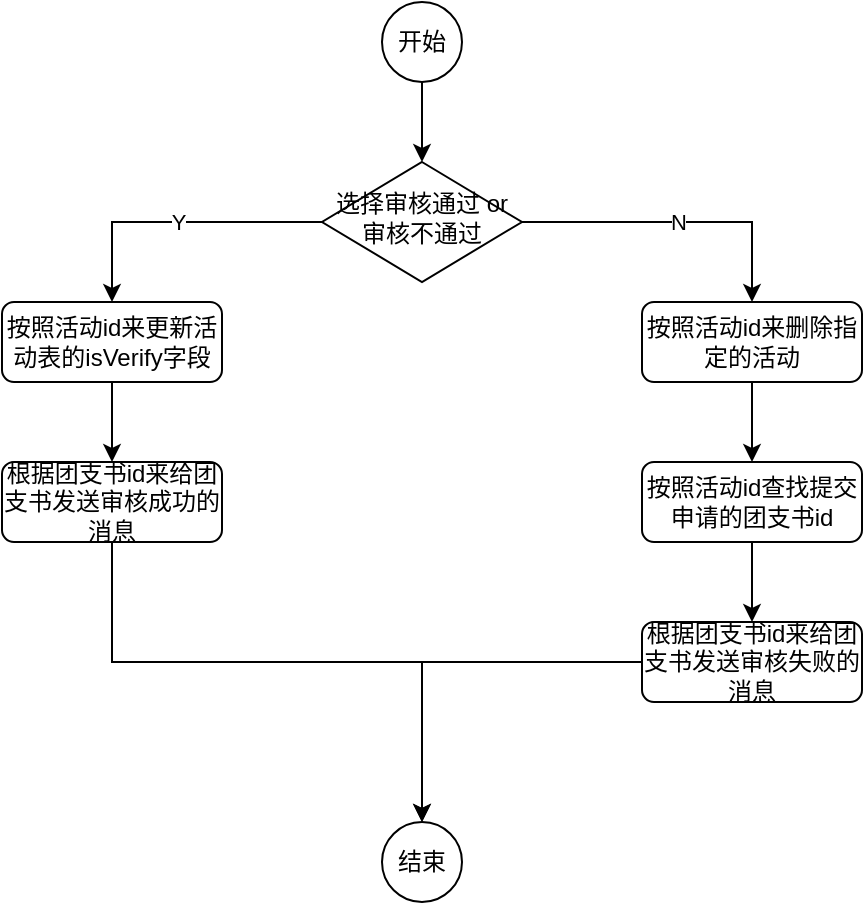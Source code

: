 <mxfile version="13.5.1" type="device"><diagram id="C5RBs43oDa-KdzZeNtuy" name="Page-1"><mxGraphModel dx="1264" dy="601" grid="1" gridSize="10" guides="1" tooltips="1" connect="1" arrows="1" fold="1" page="1" pageScale="1" pageWidth="827" pageHeight="1169" math="0" shadow="0"><root><mxCell id="WIyWlLk6GJQsqaUBKTNV-0"/><mxCell id="WIyWlLk6GJQsqaUBKTNV-1" parent="WIyWlLk6GJQsqaUBKTNV-0"/><mxCell id="5MTaJiwcw9rNMJYgPIyM-3" value="Y" style="edgeStyle=orthogonalEdgeStyle;rounded=0;orthogonalLoop=1;jettySize=auto;html=1;" parent="WIyWlLk6GJQsqaUBKTNV-1" source="SjBN4fUcgyFX0EQXi9fA-4" target="5MTaJiwcw9rNMJYgPIyM-2" edge="1"><mxGeometry relative="1" as="geometry"/></mxCell><mxCell id="5MTaJiwcw9rNMJYgPIyM-4" value="N" style="edgeStyle=orthogonalEdgeStyle;rounded=0;orthogonalLoop=1;jettySize=auto;html=1;" parent="WIyWlLk6GJQsqaUBKTNV-1" source="SjBN4fUcgyFX0EQXi9fA-4" target="5MTaJiwcw9rNMJYgPIyM-1" edge="1"><mxGeometry relative="1" as="geometry"/></mxCell><mxCell id="SjBN4fUcgyFX0EQXi9fA-4" value="选择审核通过 or 审核不通过" style="rhombus;whiteSpace=wrap;html=1;shadow=0;fontFamily=Helvetica;fontSize=12;align=center;strokeWidth=1;spacing=6;spacingTop=-4;" parent="WIyWlLk6GJQsqaUBKTNV-1" vertex="1"><mxGeometry x="300" y="200" width="100" height="60" as="geometry"/></mxCell><mxCell id="5MTaJiwcw9rNMJYgPIyM-9" style="edgeStyle=orthogonalEdgeStyle;rounded=0;orthogonalLoop=1;jettySize=auto;html=1;" parent="WIyWlLk6GJQsqaUBKTNV-1" source="5MTaJiwcw9rNMJYgPIyM-1" target="5MTaJiwcw9rNMJYgPIyM-5" edge="1"><mxGeometry relative="1" as="geometry"/></mxCell><mxCell id="5MTaJiwcw9rNMJYgPIyM-1" value="按照活动id来删除指定的活动" style="rounded=1;whiteSpace=wrap;html=1;" parent="WIyWlLk6GJQsqaUBKTNV-1" vertex="1"><mxGeometry x="460" y="270" width="110" height="40" as="geometry"/></mxCell><mxCell id="5MTaJiwcw9rNMJYgPIyM-8" style="edgeStyle=orthogonalEdgeStyle;rounded=0;orthogonalLoop=1;jettySize=auto;html=1;" parent="WIyWlLk6GJQsqaUBKTNV-1" source="5MTaJiwcw9rNMJYgPIyM-2" target="5MTaJiwcw9rNMJYgPIyM-7" edge="1"><mxGeometry relative="1" as="geometry"/></mxCell><mxCell id="5MTaJiwcw9rNMJYgPIyM-2" value="按照活动id来更新活动表的isVerify字段" style="rounded=1;whiteSpace=wrap;html=1;" parent="WIyWlLk6GJQsqaUBKTNV-1" vertex="1"><mxGeometry x="140" y="270" width="110" height="40" as="geometry"/></mxCell><mxCell id="5MTaJiwcw9rNMJYgPIyM-10" style="edgeStyle=orthogonalEdgeStyle;rounded=0;orthogonalLoop=1;jettySize=auto;html=1;" parent="WIyWlLk6GJQsqaUBKTNV-1" source="5MTaJiwcw9rNMJYgPIyM-5" target="5MTaJiwcw9rNMJYgPIyM-6" edge="1"><mxGeometry relative="1" as="geometry"/></mxCell><mxCell id="5MTaJiwcw9rNMJYgPIyM-5" value="按照活动id查找提交申请的团支书id" style="rounded=1;whiteSpace=wrap;html=1;" parent="WIyWlLk6GJQsqaUBKTNV-1" vertex="1"><mxGeometry x="460" y="350" width="110" height="40" as="geometry"/></mxCell><mxCell id="-L5QcXXg_qbN5XVuR5XO-4" style="edgeStyle=orthogonalEdgeStyle;rounded=0;orthogonalLoop=1;jettySize=auto;html=1;entryX=0.5;entryY=0;entryDx=0;entryDy=0;" edge="1" parent="WIyWlLk6GJQsqaUBKTNV-1" source="5MTaJiwcw9rNMJYgPIyM-6" target="-L5QcXXg_qbN5XVuR5XO-1"><mxGeometry relative="1" as="geometry"/></mxCell><mxCell id="5MTaJiwcw9rNMJYgPIyM-6" value="根据团支书id来给团支书发送审核失败的消息" style="rounded=1;whiteSpace=wrap;html=1;" parent="WIyWlLk6GJQsqaUBKTNV-1" vertex="1"><mxGeometry x="460" y="430" width="110" height="40" as="geometry"/></mxCell><mxCell id="-L5QcXXg_qbN5XVuR5XO-3" style="edgeStyle=orthogonalEdgeStyle;rounded=0;orthogonalLoop=1;jettySize=auto;html=1;" edge="1" parent="WIyWlLk6GJQsqaUBKTNV-1" source="5MTaJiwcw9rNMJYgPIyM-7" target="-L5QcXXg_qbN5XVuR5XO-1"><mxGeometry relative="1" as="geometry"><Array as="points"><mxPoint x="195" y="450"/><mxPoint x="350" y="450"/></Array></mxGeometry></mxCell><mxCell id="5MTaJiwcw9rNMJYgPIyM-7" value="根据团支书id来给团支书发送审核成功的消息" style="rounded=1;whiteSpace=wrap;html=1;" parent="WIyWlLk6GJQsqaUBKTNV-1" vertex="1"><mxGeometry x="140" y="350" width="110" height="40" as="geometry"/></mxCell><mxCell id="-L5QcXXg_qbN5XVuR5XO-1" value="结束" style="ellipse;whiteSpace=wrap;html=1;aspect=fixed;" vertex="1" parent="WIyWlLk6GJQsqaUBKTNV-1"><mxGeometry x="330" y="530" width="40" height="40" as="geometry"/></mxCell><mxCell id="-L5QcXXg_qbN5XVuR5XO-5" style="edgeStyle=orthogonalEdgeStyle;rounded=0;orthogonalLoop=1;jettySize=auto;html=1;" edge="1" parent="WIyWlLk6GJQsqaUBKTNV-1" source="-L5QcXXg_qbN5XVuR5XO-2" target="SjBN4fUcgyFX0EQXi9fA-4"><mxGeometry relative="1" as="geometry"/></mxCell><mxCell id="-L5QcXXg_qbN5XVuR5XO-2" value="开始" style="ellipse;whiteSpace=wrap;html=1;aspect=fixed;" vertex="1" parent="WIyWlLk6GJQsqaUBKTNV-1"><mxGeometry x="330" y="120" width="40" height="40" as="geometry"/></mxCell></root></mxGraphModel></diagram></mxfile>